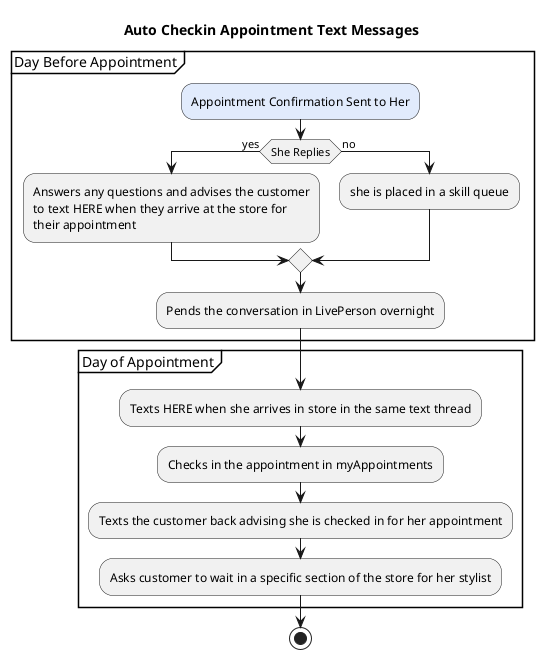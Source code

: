 @startuml

title Auto Checkin Appointment Text Messages
partition "Day Before Appointment" {
    #e1ebfc:Appointment Confirmation Sent to Her;


    if (She Replies) then (yes)
        :Answers any questions and advises the customer
        to text HERE when they arrive at the store for
        their appointment;

    else (no)
        :she is placed in a skill queue;
    endif
    :Pends the conversation in LivePerson overnight;
}
partition "Day of Appointment" {
:Texts HERE when she arrives in store in the same text thread;
:Checks in the appointment in myAppointments;
:Texts the customer back advising she is checked in for her appointment;
:Asks customer to wait in a specific section of the store for her stylist;
}
stop

@enduml
